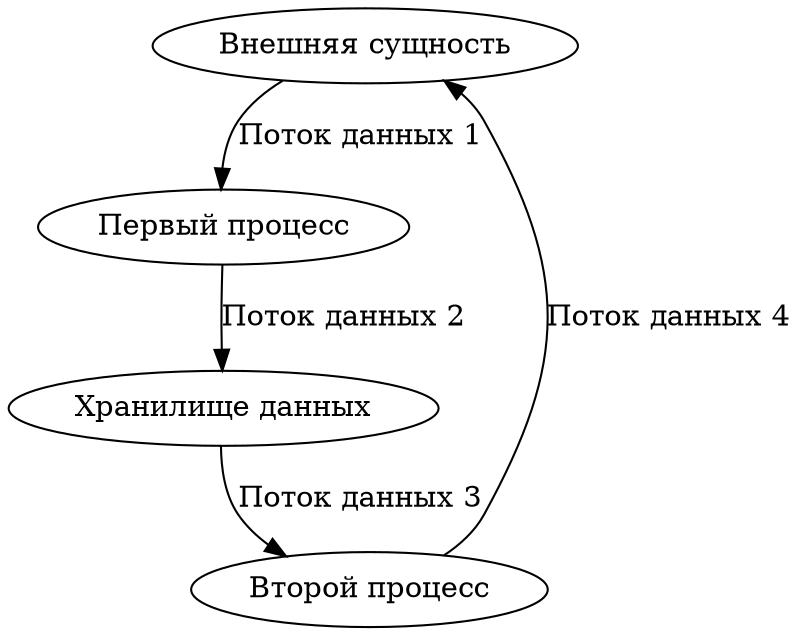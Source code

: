 digraph "Пример DFD" {
	E1 [label="Внешняя сущность"]
	P1 [label="Первый процесс"]
	D1 [label="Хранилище данных"]
	P2 [label="Второй процесс"]
	E1 -> P1 [label="Поток данных 1"]
	P1 -> D1 [label="Поток данных 2"]
	D1 -> P2 [label="Поток данных 3"]
	P2 -> E1 [label="Поток данных 4"]
}
